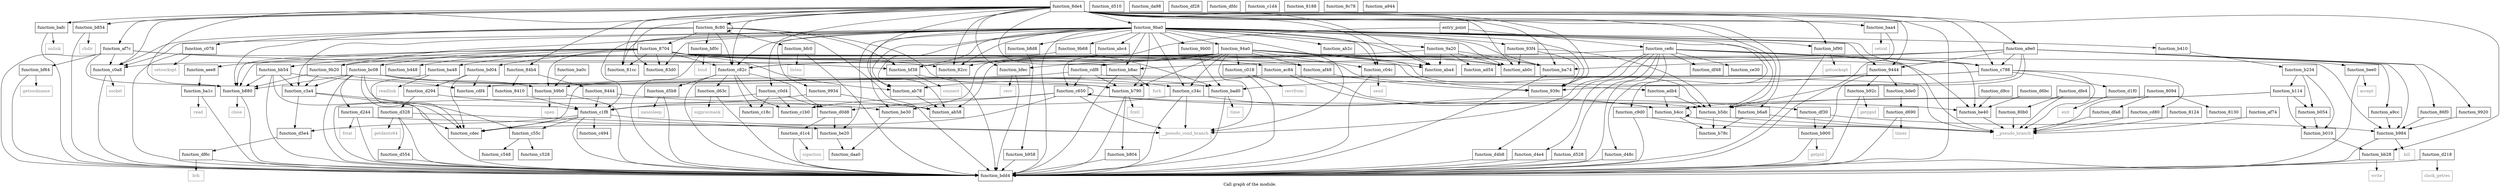 digraph "Call graph of the module." {
  label="Call graph of the module.";
  node [shape=record];

  Node_function_ab0c [label="{function_ab0c}"];
  Node_function_ab78 [label="{function_ab78}"];
  Node_function_bb28 [label="{function_bb28}"];
  Node_function_b790 [label="{function_b790}"];
  Node_function_ab2c [label="{function_ab2c}"];
  Node_function_ab58 [label="{function_ab58}"];
  Node_function_ba0c [label="{function_ba0c}"];
  Node_function_b448 [label="{function_b448}"];
  Node_function_aba4 [label="{function_aba4}"];
  Node_function_abc4 [label="{function_abc4}"];
  Node_function_bad0 [label="{function_bad0}"];
  Node_function_ac84 [label="{function_ac84}"];
  Node_function_ad54 [label="{function_ad54}"];
  Node_function_b804 [label="{function_b804}"];
  Node_function_adb4 [label="{function_adb4}"];
  Node_function_bafc [label="{function_bafc}"];
  Node_function_aee8 [label="{function_aee8}"];
  Node_function_af48 [label="{function_af48}"];
  Node_function_af74 [label="{function_af74}"];
  Node_function_af7c [label="{function_af7c}"];
  Node_function_b854 [label="{function_b854}"];
  Node_function_b880 [label="{function_b880}"];
  Node_function_b8ac [label="{function_b8ac}"];
  Node_function_bb54 [label="{function_bb54}"];
  Node_function_ba1c [label="{function_ba1c}"];
  Node_function_b4cc [label="{function_b4cc}"];
  Node_function_b5dc [label="{function_b5dc}"];
  Node_function_ba48 [label="{function_ba48}"];
  Node_function_b6a8 [label="{function_b6a8}"];
  Node_function_baa4 [label="{function_baa4}"];
  Node_function_b8d8 [label="{function_b8d8}"];
  Node_function_b900 [label="{function_b900}"];
  Node_function_b92c [label="{function_b92c}"];
  Node_function_b78c [label="{function_b78c}"];
  Node_function_b234 [label="{function_b234}"];
  Node_function_b958 [label="{function_b958}"];
  Node_function_ba74 [label="{function_ba74}"];
  Node_function_b010 [label="{function_b010}"];
  Node_function_b054 [label="{function_b054}"];
  Node_function_b114 [label="{function_b114}"];
  Node_function_b984 [label="{function_b984}"];
  Node_function_bc08 [label="{function_bc08}"];
  Node_function_bde0 [label="{function_bde0}"];
  Node_function_be20 [label="{function_be20}"];
  Node_function_be30 [label="{function_be30}"];
  Node_function_be40 [label="{function_be40}"];
  Node_function_bee0 [label="{function_bee0}"];
  Node_function_d5e4 [label="{function_d5e4}"];
  Node_function_bd04 [label="{function_bd04}"];
  Node_function_bdd4 [label="{function_bdd4}"];
  Node_function_d0d8 [label="{function_d0d8}"];
  Node_function_d1c4 [label="{function_d1c4}"];
  Node_function_d1f0 [label="{function_d1f0}"];
  Node_function_d218 [label="{function_d218}"];
  Node_function_d244 [label="{function_d244}"];
  Node_function_d294 [label="{function_d294}"];
  Node_function_d328 [label="{function_d328}"];
  Node_function_d48c [label="{function_d48c}"];
  Node_function_d4b8 [label="{function_d4b8}"];
  Node_function_d4e4 [label="{function_d4e4}"];
  Node_function_d510 [label="{function_d510}"];
  Node_function_d528 [label="{function_d528}"];
  Node_function_d554 [label="{function_d554}"];
  Node_function_d5b8 [label="{function_d5b8}"];
  Node_function_d63c [label="{function_d63c}"];
  Node_function_d690 [label="{function_d690}"];
  Node_function_d6bc [label="{function_d6bc}"];
  Node_function_d9cc [label="{function_d9cc}"];
  Node_function_da98 [label="{function_da98}"];
  Node_function_daa0 [label="{function_daa0}"];
  Node_function_df28 [label="{function_df28}"];
  Node_function_df30 [label="{function_df30}"];
  Node_function_df48 [label="{function_df48}"];
  Node_function_df6c [label="{function_df6c}"];
  Node_function_dfa8 [label="{function_dfa8}"];
  Node_function_dfdc [label="{function_dfdc}"];
  Node_function_dfe4 [label="{function_dfe4}"];
  Node_fcntl [color="gray50", fontcolor="gray50", label="{fcntl}"];
  Node_chdir [color="gray50", fontcolor="gray50", label="{chdir}"];
  Node_close [color="gray50", fontcolor="gray50", label="{close}"];
  Node_fork [color="gray50", fontcolor="gray50", label="{fork}"];
  Node_getpid [color="gray50", fontcolor="gray50", label="{getpid}"];
  Node_getppid [color="gray50", fontcolor="gray50", label="{getppid}"];
  Node_kill [color="gray50", fontcolor="gray50", label="{kill}"];
  Node_open [color="gray50", fontcolor="gray50", label="{open}"];
  Node_read [color="gray50", fontcolor="gray50", label="{read}"];
  Node_readlink [color="gray50", fontcolor="gray50", label="{readlink}"];
  Node_setsid [color="gray50", fontcolor="gray50", label="{setsid}"];
  Node_time [color="gray50", fontcolor="gray50", label="{time}"];
  Node_unlink [color="gray50", fontcolor="gray50", label="{unlink}"];
  Node_write [color="gray50", fontcolor="gray50", label="{write}"];
  Node_accept [color="gray50", fontcolor="gray50", label="{accept}"];
  Node_bind [color="gray50", fontcolor="gray50", label="{bind}"];
  Node_connect [color="gray50", fontcolor="gray50", label="{connect}"];
  Node_getsockname [color="gray50", fontcolor="gray50", label="{getsockname}"];
  Node_getsockopt [color="gray50", fontcolor="gray50", label="{getsockopt}"];
  Node_listen [color="gray50", fontcolor="gray50", label="{listen}"];
  Node_recv [color="gray50", fontcolor="gray50", label="{recv}"];
  Node_recvfrom [color="gray50", fontcolor="gray50", label="{recvfrom}"];
  Node_send [color="gray50", fontcolor="gray50", label="{send}"];
  Node_setsockopt [color="gray50", fontcolor="gray50", label="{setsockopt}"];
  Node_socket [color="gray50", fontcolor="gray50", label="{socket}"];
  Node_sigaction [color="gray50", fontcolor="gray50", label="{sigaction}"];
  Node_exit [color="gray50", fontcolor="gray50", label="{exit}"];
  Node_clock_getres [color="gray50", fontcolor="gray50", label="{clock_getres}"];
  Node_fstat [color="gray50", fontcolor="gray50", label="{fstat}"];
  Node_getdents64 [color="gray50", fontcolor="gray50", label="{getdents64}"];
  Node_nanosleep [color="gray50", fontcolor="gray50", label="{nanosleep}"];
  Node_sigprocmask [color="gray50", fontcolor="gray50", label="{sigprocmask}"];
  Node_times [color="gray50", fontcolor="gray50", label="{times}"];
  Node_brk [color="gray50", fontcolor="gray50", label="{brk}"];
  Node_function_c1b0 [label="{function_c1b0}"];
  Node_function_c1d4 [label="{function_c1d4}"];
  Node_function_c1f8 [label="{function_c1f8}"];
  Node_function_c34c [label="{function_c34c}"];
  Node_function_c3a4 [label="{function_c3a4}"];
  Node_function_c494 [label="{function_c494}"];
  Node_function_c528 [label="{function_c528}"];
  Node_function_c548 [label="{function_c548}"];
  Node_function_c55c [label="{function_c55c}"];
  Node_function_c650 [label="{function_c650}"];
  Node_function_c798 [label="{function_c798}"];
  Node_function_c82c [label="{function_c82c}"];
  Node_function_c9d0 [label="{function_c9d0}"];
  Node_function_cd80 [label="{function_cd80}"];
  Node_function_cdec [label="{function_cdec}"];
  Node_function_cdf4 [label="{function_cdf4}"];
  Node_function_cdf8 [label="{function_cdf8}"];
  Node_function_ce30 [label="{function_ce30}"];
  Node_function_ce8c [label="{function_ce8c}"];
  Node_function_bf0c [label="{function_bf0c}"];
  Node_function_bf38 [label="{function_bf38}"];
  Node_function_bf64 [label="{function_bf64}"];
  Node_function_bf90 [label="{function_bf90}"];
  Node_function_bfc0 [label="{function_bfc0}"];
  Node_function_bfec [label="{function_bfec}"];
  Node_function_c018 [label="{function_c018}"];
  Node_function_c04c [label="{function_c04c}"];
  Node_function_c078 [label="{function_c078}"];
  Node_function_c0a8 [label="{function_c0a8}"];
  Node_function_c0d4 [label="{function_c0d4}"];
  Node_function_c18c [label="{function_c18c}"];
  Node_function_b9b0 [label="{function_b9b0}"];
  Node_function_b410 [label="{function_b410}"];
  Node___pseudo_branch [color="gray50", fontcolor="gray50", label="{__pseudo_branch}"];
  Node___pseudo_cond_branch [color="gray50", fontcolor="gray50", label="{__pseudo_cond_branch}"];
  Node_function_8094 [label="{function_8094}"];
  Node_function_80b0 [label="{function_80b0}"];
  Node_function_8124 [label="{function_8124}"];
  Node_function_8130 [label="{function_8130}"];
  Node_function_8188 [label="{function_8188}"];
  Node_entry_point [label="{entry_point}"];
  Node_function_81cc [label="{function_81cc}"];
  Node_function_82cc [label="{function_82cc}"];
  Node_function_83d0 [label="{function_83d0}"];
  Node_function_8410 [label="{function_8410}"];
  Node_function_8444 [label="{function_8444}"];
  Node_function_84b4 [label="{function_84b4}"];
  Node_function_86f0 [label="{function_86f0}"];
  Node_function_8704 [label="{function_8704}"];
  Node_function_8c78 [label="{function_8c78}"];
  Node_function_8c80 [label="{function_8c80}"];
  Node_function_8de4 [label="{function_8de4}"];
  Node_function_939c [label="{function_939c}"];
  Node_function_93f4 [label="{function_93f4}"];
  Node_function_9444 [label="{function_9444}"];
  Node_function_94a0 [label="{function_94a0}"];
  Node_function_9920 [label="{function_9920}"];
  Node_function_9934 [label="{function_9934}"];
  Node_function_9a20 [label="{function_9a20}"];
  Node_function_9b00 [label="{function_9b00}"];
  Node_function_9b20 [label="{function_9b20}"];
  Node_function_9b68 [label="{function_9b68}"];
  Node_function_9ba0 [label="{function_9ba0}"];
  Node_function_a944 [label="{function_a944}"];
  Node_function_a9cc [label="{function_a9cc}"];
  Node_function_a9e0 [label="{function_a9e0}"];
  Node_function_ab78 -> Node_function_ab58;
  Node_function_bb28 -> Node_function_bdd4;
  Node_function_bb28 -> Node_write;
  Node_function_b790 -> Node_function_b804;
  Node_function_b790 -> Node_function_bdd4;
  Node_function_b790 -> Node_fcntl;
  Node_function_ba0c -> Node_function_b9b0;
  Node_function_bad0 -> Node_function_bdd4;
  Node_function_bad0 -> Node_time;
  Node_function_ac84 -> Node_function_ab78;
  Node_function_ac84 -> Node_function_b4cc;
  Node_function_ac84 -> Node_function_b5dc;
  Node_function_b804 -> Node_function_bdd4;
  Node_function_adb4 -> Node_function_b4cc;
  Node_function_adb4 -> Node_function_b5dc;
  Node_function_bafc -> Node_function_bdd4;
  Node_function_bafc -> Node_unlink;
  Node_function_aee8 -> Node_function_ba1c;
  Node_function_af48 -> Node_function_939c;
  Node_function_af74 -> Node___pseudo_branch;
  Node_function_af7c -> Node_function_af48;
  Node_function_af7c -> Node_function_b880;
  Node_function_af7c -> Node_function_bdd4;
  Node_function_af7c -> Node_function_bf38;
  Node_function_af7c -> Node_function_bf64;
  Node_function_af7c -> Node_function_c0a8;
  Node_function_b854 -> Node_function_bdd4;
  Node_function_b854 -> Node_chdir;
  Node_function_b880 -> Node_function_bdd4;
  Node_function_b880 -> Node_close;
  Node_function_b8ac -> Node_function_bdd4;
  Node_function_b8ac -> Node_fork;
  Node_function_bb54 -> Node_function_b880;
  Node_function_bb54 -> Node_function_bdd4;
  Node_function_bb54 -> Node_function_c3a4;
  Node_function_bb54 -> Node_function_cdec;
  Node_function_bb54 -> Node_function_cdf4;
  Node_function_ba1c -> Node_function_bdd4;
  Node_function_ba1c -> Node_read;
  Node_function_b4cc -> Node_function_b4cc;
  Node_function_b4cc -> Node_function_b78c;
  Node_function_b4cc -> Node___pseudo_branch;
  Node_function_b5dc -> Node_function_b78c;
  Node_function_b5dc -> Node___pseudo_branch;
  Node_function_ba48 -> Node_function_bdd4;
  Node_function_ba48 -> Node_readlink;
  Node_function_b6a8 -> Node_function_b78c;
  Node_function_b6a8 -> Node___pseudo_branch;
  Node_function_baa4 -> Node_function_bdd4;
  Node_function_baa4 -> Node_setsid;
  Node_function_b8d8 -> Node_function_b958;
  Node_function_b900 -> Node_function_bdd4;
  Node_function_b900 -> Node_getpid;
  Node_function_b92c -> Node_function_bdd4;
  Node_function_b92c -> Node_getppid;
  Node_function_b234 -> Node_function_b010;
  Node_function_b234 -> Node_function_b054;
  Node_function_b234 -> Node_function_b114;
  Node_function_b958 -> Node_function_bdd4;
  Node_function_ba74 -> Node_function_bdd4;
  Node_function_b010 -> Node_function_bb28;
  Node_function_b054 -> Node_function_b010;
  Node_function_b114 -> Node_function_b4cc;
  Node_function_b114 -> Node_function_b5dc;
  Node_function_b114 -> Node_function_b010;
  Node_function_b114 -> Node_function_b054;
  Node_function_b984 -> Node_function_bdd4;
  Node_function_b984 -> Node_kill;
  Node_function_bc08 -> Node_function_b790;
  Node_function_bc08 -> Node_function_b880;
  Node_function_bc08 -> Node_function_bdd4;
  Node_function_bc08 -> Node_function_d244;
  Node_function_bc08 -> Node_function_c1f8;
  Node_function_bc08 -> Node_function_c34c;
  Node_function_bc08 -> Node_function_c3a4;
  Node_function_bc08 -> Node_function_cdec;
  Node_function_bc08 -> Node_function_b9b0;
  Node_function_bde0 -> Node_function_d690;
  Node_function_be20 -> Node_function_daa0;
  Node_function_be30 -> Node_function_daa0;
  Node_function_be40 -> Node___pseudo_branch;
  Node_function_bee0 -> Node_function_bdd4;
  Node_function_bee0 -> Node_accept;
  Node_function_d5e4 -> Node_function_df6c;
  Node_function_bd04 -> Node_function_d294;
  Node_function_bd04 -> Node_function_cdec;
  Node_function_bd04 -> Node_function_cdf4;
  Node_function_d0d8 -> Node_function_be20;
  Node_function_d0d8 -> Node_function_d1c4;
  Node_function_d1c4 -> Node_function_bdd4;
  Node_function_d1c4 -> Node_sigaction;
  Node_function_d1f0 -> Node_exit;
  Node_function_d218 -> Node_function_bdd4;
  Node_function_d218 -> Node_clock_getres;
  Node_function_d244 -> Node_function_bdd4;
  Node_function_d244 -> Node_fstat;
  Node_function_d244 -> Node___pseudo_cond_branch;
  Node_function_d294 -> Node_function_be30;
  Node_function_d294 -> Node_function_d328;
  Node_function_d328 -> Node_function_be20;
  Node_function_d328 -> Node_function_bdd4;
  Node_function_d328 -> Node_function_d554;
  Node_function_d328 -> Node_getdents64;
  Node_function_d48c -> Node_function_bdd4;
  Node_function_d4b8 -> Node_function_bdd4;
  Node_function_d4e4 -> Node_function_bdd4;
  Node_function_d528 -> Node_function_bdd4;
  Node_function_d554 -> Node_function_bdd4;
  Node_function_d5b8 -> Node_function_bdd4;
  Node_function_d5b8 -> Node_nanosleep;
  Node_function_d63c -> Node_function_bdd4;
  Node_function_d63c -> Node_sigprocmask;
  Node_function_d690 -> Node_function_bdd4;
  Node_function_d690 -> Node_times;
  Node_function_d6bc -> Node_function_be40;
  Node_function_d9cc -> Node_function_be40;
  Node_function_df30 -> Node_function_b900;
  Node_function_df30 -> Node_function_b984;
  Node_function_df6c -> Node_function_bdd4;
  Node_function_df6c -> Node_brk;
  Node_function_dfa8 -> Node___pseudo_branch;
  Node_function_dfe4 -> Node___pseudo_branch;
  Node_function_dfe4 -> Node_function_80b0;
  Node_function_c1f8 -> Node_function_d5e4;
  Node_function_c1f8 -> Node_function_bdd4;
  Node_function_c1f8 -> Node_function_c494;
  Node_function_c1f8 -> Node_function_c55c;
  Node_function_c1f8 -> Node_function_cdec;
  Node_function_c1f8 -> Node___pseudo_cond_branch;
  Node_function_c34c -> Node_function_b4cc;
  Node_function_c34c -> Node_function_bdd4;
  Node_function_c34c -> Node_function_c1f8;
  Node_function_c34c -> Node___pseudo_cond_branch;
  Node_function_c3a4 -> Node_function_d5e4;
  Node_function_c3a4 -> Node_function_c55c;
  Node_function_c3a4 -> Node_function_cdec;
  Node_function_c55c -> Node_function_c528;
  Node_function_c55c -> Node_function_c548;
  Node_function_c650 -> Node_function_be40;
  Node_function_c650 -> Node_function_d0d8;
  Node_function_c650 -> Node_function_df30;
  Node_function_c650 -> Node_function_c1b0;
  Node_function_c650 -> Node_function_c650;
  Node_function_c650 -> Node_function_cdec;
  Node_function_c650 -> Node___pseudo_cond_branch;
  Node_function_c798 -> Node_function_d1f0;
  Node_function_c798 -> Node_function_cd80;
  Node_function_c798 -> Node_function_cdec;
  Node_function_c798 -> Node_function_cdf4;
  Node_function_c798 -> Node___pseudo_branch;
  Node_function_c82c -> Node_function_bdd4;
  Node_function_c82c -> Node_function_d0d8;
  Node_function_c82c -> Node_function_d5b8;
  Node_function_c82c -> Node_function_d63c;
  Node_function_c82c -> Node_function_c1b0;
  Node_function_c82c -> Node_function_c18c;
  Node_function_c9d0 -> Node_function_bdd4;
  Node_function_c9d0 -> Node___pseudo_branch;
  Node_function_cd80 -> Node___pseudo_branch;
  Node_function_cdf8 -> Node_function_b790;
  Node_function_cdf8 -> Node_function_c650;
  Node_function_cdf8 -> Node_function_b9b0;
  Node_function_cdf8 -> Node___pseudo_branch;
  Node_function_ce8c -> Node_function_be40;
  Node_function_ce8c -> Node_function_bdd4;
  Node_function_ce8c -> Node_function_d48c;
  Node_function_ce8c -> Node_function_d4b8;
  Node_function_ce8c -> Node_function_d4e4;
  Node_function_ce8c -> Node_function_d528;
  Node_function_ce8c -> Node_function_df48;
  Node_function_ce8c -> Node_function_c798;
  Node_function_ce8c -> Node_function_cdf8;
  Node_function_ce8c -> Node_function_ce30;
  Node_function_ce8c -> Node___pseudo_branch;
  Node_function_ce8c -> Node___pseudo_cond_branch;
  Node_function_bf0c -> Node_function_bdd4;
  Node_function_bf0c -> Node_bind;
  Node_function_bf38 -> Node_function_bdd4;
  Node_function_bf38 -> Node_connect;
  Node_function_bf64 -> Node_function_bdd4;
  Node_function_bf64 -> Node_getsockname;
  Node_function_bf90 -> Node_function_bdd4;
  Node_function_bf90 -> Node_getsockopt;
  Node_function_bfc0 -> Node_function_bdd4;
  Node_function_bfc0 -> Node_listen;
  Node_function_bfec -> Node_function_bdd4;
  Node_function_bfec -> Node_recv;
  Node_function_c018 -> Node_function_bdd4;
  Node_function_c018 -> Node_recvfrom;
  Node_function_c04c -> Node_function_bdd4;
  Node_function_c04c -> Node_send;
  Node_function_c078 -> Node_function_bdd4;
  Node_function_c078 -> Node_setsockopt;
  Node_function_c0a8 -> Node_function_bdd4;
  Node_function_c0a8 -> Node_socket;
  Node_function_c0d4 -> Node_function_bdd4;
  Node_function_c0d4 -> Node_function_d0d8;
  Node_function_c0d4 -> Node_function_c1b0;
  Node_function_c0d4 -> Node_function_c18c;
  Node_function_b9b0 -> Node_function_bdd4;
  Node_function_b9b0 -> Node_open;
  Node_function_b410 -> Node_function_b234;
  Node_function_8094 -> Node_function_dfa8;
  Node_function_8094 -> Node___pseudo_branch;
  Node_function_8094 -> Node_function_8130;
  Node_function_80b0 -> Node___pseudo_branch;
  Node_function_8124 -> Node___pseudo_branch;
  Node_entry_point -> Node_function_c650;
  Node_entry_point -> Node_function_ce8c;
  Node_function_8410 -> Node_function_c1f8;
  Node_function_8444 -> Node_function_ab58;
  Node_function_8444 -> Node_function_c1f8;
  Node_function_84b4 -> Node_function_8410;
  Node_function_84b4 -> Node_function_8444;
  Node_function_86f0 -> Node_function_b984;
  Node_function_8704 -> Node_function_ab0c;
  Node_function_8704 -> Node_function_ab78;
  Node_function_8704 -> Node_function_b448;
  Node_function_8704 -> Node_function_aba4;
  Node_function_8704 -> Node_function_ac84;
  Node_function_8704 -> Node_function_adb4;
  Node_function_8704 -> Node_function_aee8;
  Node_function_8704 -> Node_function_b880;
  Node_function_8704 -> Node_function_bb54;
  Node_function_8704 -> Node_function_ba48;
  Node_function_8704 -> Node_function_b984;
  Node_function_8704 -> Node_function_bc08;
  Node_function_8704 -> Node_function_be40;
  Node_function_8704 -> Node_function_bd04;
  Node_function_8704 -> Node_function_c82c;
  Node_function_8704 -> Node_function_b9b0;
  Node_function_8704 -> Node_function_81cc;
  Node_function_8704 -> Node_function_82cc;
  Node_function_8704 -> Node_function_83d0;
  Node_function_8c80 -> Node_function_b790;
  Node_function_8c80 -> Node_function_b880;
  Node_function_8c80 -> Node_function_bdd4;
  Node_function_8c80 -> Node_function_c82c;
  Node_function_8c80 -> Node_function_bf0c;
  Node_function_8c80 -> Node_function_bf38;
  Node_function_8c80 -> Node_function_bfc0;
  Node_function_8c80 -> Node_function_c078;
  Node_function_8c80 -> Node_function_c0a8;
  Node_function_8c80 -> Node_function_8704;
  Node_function_8c80 -> Node_function_8c80;
  Node_function_8de4 -> Node_function_ab0c;
  Node_function_8de4 -> Node_function_ab78;
  Node_function_8de4 -> Node_function_bb28;
  Node_function_8de4 -> Node_function_aba4;
  Node_function_8de4 -> Node_function_bafc;
  Node_function_8de4 -> Node_function_af7c;
  Node_function_8de4 -> Node_function_b854;
  Node_function_8de4 -> Node_function_b880;
  Node_function_8de4 -> Node_function_b8ac;
  Node_function_8de4 -> Node_function_b5dc;
  Node_function_8de4 -> Node_function_b6a8;
  Node_function_8de4 -> Node_function_baa4;
  Node_function_8de4 -> Node_function_ba74;
  Node_function_8de4 -> Node_function_bdd4;
  Node_function_8de4 -> Node_function_c798;
  Node_function_8de4 -> Node_function_c82c;
  Node_function_8de4 -> Node_function_bf90;
  Node_function_8de4 -> Node_function_bfec;
  Node_function_8de4 -> Node_function_c04c;
  Node_function_8de4 -> Node_function_c0a8;
  Node_function_8de4 -> Node_function_c0d4;
  Node_function_8de4 -> Node_function_81cc;
  Node_function_8de4 -> Node_function_82cc;
  Node_function_8de4 -> Node_function_83d0;
  Node_function_8de4 -> Node_function_84b4;
  Node_function_8de4 -> Node_function_8c80;
  Node_function_8de4 -> Node_function_939c;
  Node_function_8de4 -> Node_function_9444;
  Node_function_8de4 -> Node_function_9ba0;
  Node_function_8de4 -> Node_function_a9e0;
  Node_function_93f4 -> Node_function_ab0c;
  Node_function_93f4 -> Node_function_b5dc;
  Node_function_93f4 -> Node_function_939c;
  Node_function_9444 -> Node_function_bad0;
  Node_function_9444 -> Node_function_b900;
  Node_function_9444 -> Node_function_b92c;
  Node_function_9444 -> Node_function_bde0;
  Node_function_94a0 -> Node_function_ab0c;
  Node_function_94a0 -> Node_function_b790;
  Node_function_94a0 -> Node_function_ab58;
  Node_function_94a0 -> Node_function_aba4;
  Node_function_94a0 -> Node_function_af48;
  Node_function_94a0 -> Node_function_b880;
  Node_function_94a0 -> Node_function_b5dc;
  Node_function_94a0 -> Node_function_ba74;
  Node_function_94a0 -> Node_function_be30;
  Node_function_94a0 -> Node_function_c34c;
  Node_function_94a0 -> Node_function_c82c;
  Node_function_94a0 -> Node_function_bf38;
  Node_function_94a0 -> Node_function_c018;
  Node_function_94a0 -> Node_function_c04c;
  Node_function_94a0 -> Node_function_c0a8;
  Node_function_94a0 -> Node___pseudo_cond_branch;
  Node_function_94a0 -> Node_function_82cc;
  Node_function_94a0 -> Node_function_939c;
  Node_function_9920 -> Node_function_b984;
  Node_function_9934 -> Node_function_ab58;
  Node_function_9934 -> Node_function_c1f8;
  Node_function_9a20 -> Node_function_ab0c;
  Node_function_9a20 -> Node_function_aba4;
  Node_function_9a20 -> Node_function_ad54;
  Node_function_9a20 -> Node_function_ba74;
  Node_function_9a20 -> Node_function_bfec;
  Node_function_9b00 -> Node_function_bad0;
  Node_function_9b20 -> Node_function_bad0;
  Node_function_9b20 -> Node_function_b880;
  Node_function_9b20 -> Node_function_c3a4;
  Node_function_9b68 -> Node_function_bad0;
  Node_function_9b68 -> Node_function_9b20;
  Node_function_9ba0 -> Node_function_ab0c;
  Node_function_9ba0 -> Node_function_ab78;
  Node_function_9ba0 -> Node_function_b790;
  Node_function_9ba0 -> Node_function_ab2c;
  Node_function_9ba0 -> Node_function_ab58;
  Node_function_9ba0 -> Node_function_aba4;
  Node_function_9ba0 -> Node_function_abc4;
  Node_function_9ba0 -> Node_function_b8ac;
  Node_function_9ba0 -> Node_function_b5dc;
  Node_function_9ba0 -> Node_function_b8d8;
  Node_function_9ba0 -> Node_function_ba74;
  Node_function_9ba0 -> Node_function_be20;
  Node_function_9ba0 -> Node_function_be30;
  Node_function_9ba0 -> Node_function_bdd4;
  Node_function_9ba0 -> Node_function_c1f8;
  Node_function_9ba0 -> Node_function_c34c;
  Node_function_9ba0 -> Node_function_c3a4;
  Node_function_9ba0 -> Node_function_c798;
  Node_function_9ba0 -> Node_function_c82c;
  Node_function_9ba0 -> Node_function_c9d0;
  Node_function_9ba0 -> Node_function_bf38;
  Node_function_9ba0 -> Node_function_bf90;
  Node_function_9ba0 -> Node_function_c04c;
  Node_function_9ba0 -> Node_function_c0a8;
  Node_function_9ba0 -> Node_function_b410;
  Node_function_9ba0 -> Node___pseudo_cond_branch;
  Node_function_9ba0 -> Node_function_81cc;
  Node_function_9ba0 -> Node_function_82cc;
  Node_function_9ba0 -> Node_function_83d0;
  Node_function_9ba0 -> Node_function_939c;
  Node_function_9ba0 -> Node_function_93f4;
  Node_function_9ba0 -> Node_function_9444;
  Node_function_9ba0 -> Node_function_94a0;
  Node_function_9ba0 -> Node_function_9934;
  Node_function_9ba0 -> Node_function_9a20;
  Node_function_9ba0 -> Node_function_9b00;
  Node_function_9ba0 -> Node_function_9b20;
  Node_function_9ba0 -> Node_function_9b68;
  Node_function_a9cc -> Node_function_b984;
  Node_function_a9e0 -> Node_function_b8ac;
  Node_function_a9e0 -> Node_function_b5dc;
  Node_function_a9e0 -> Node_function_ba74;
  Node_function_a9e0 -> Node_function_b984;
  Node_function_a9e0 -> Node_function_bee0;
  Node_function_a9e0 -> Node_function_c798;
  Node_function_a9e0 -> Node_function_c82c;
  Node_function_a9e0 -> Node_function_86f0;
  Node_function_a9e0 -> Node_function_939c;
  Node_function_a9e0 -> Node_function_9444;
  Node_function_a9e0 -> Node_function_9920;
  Node_function_a9e0 -> Node_function_a9cc;
}
